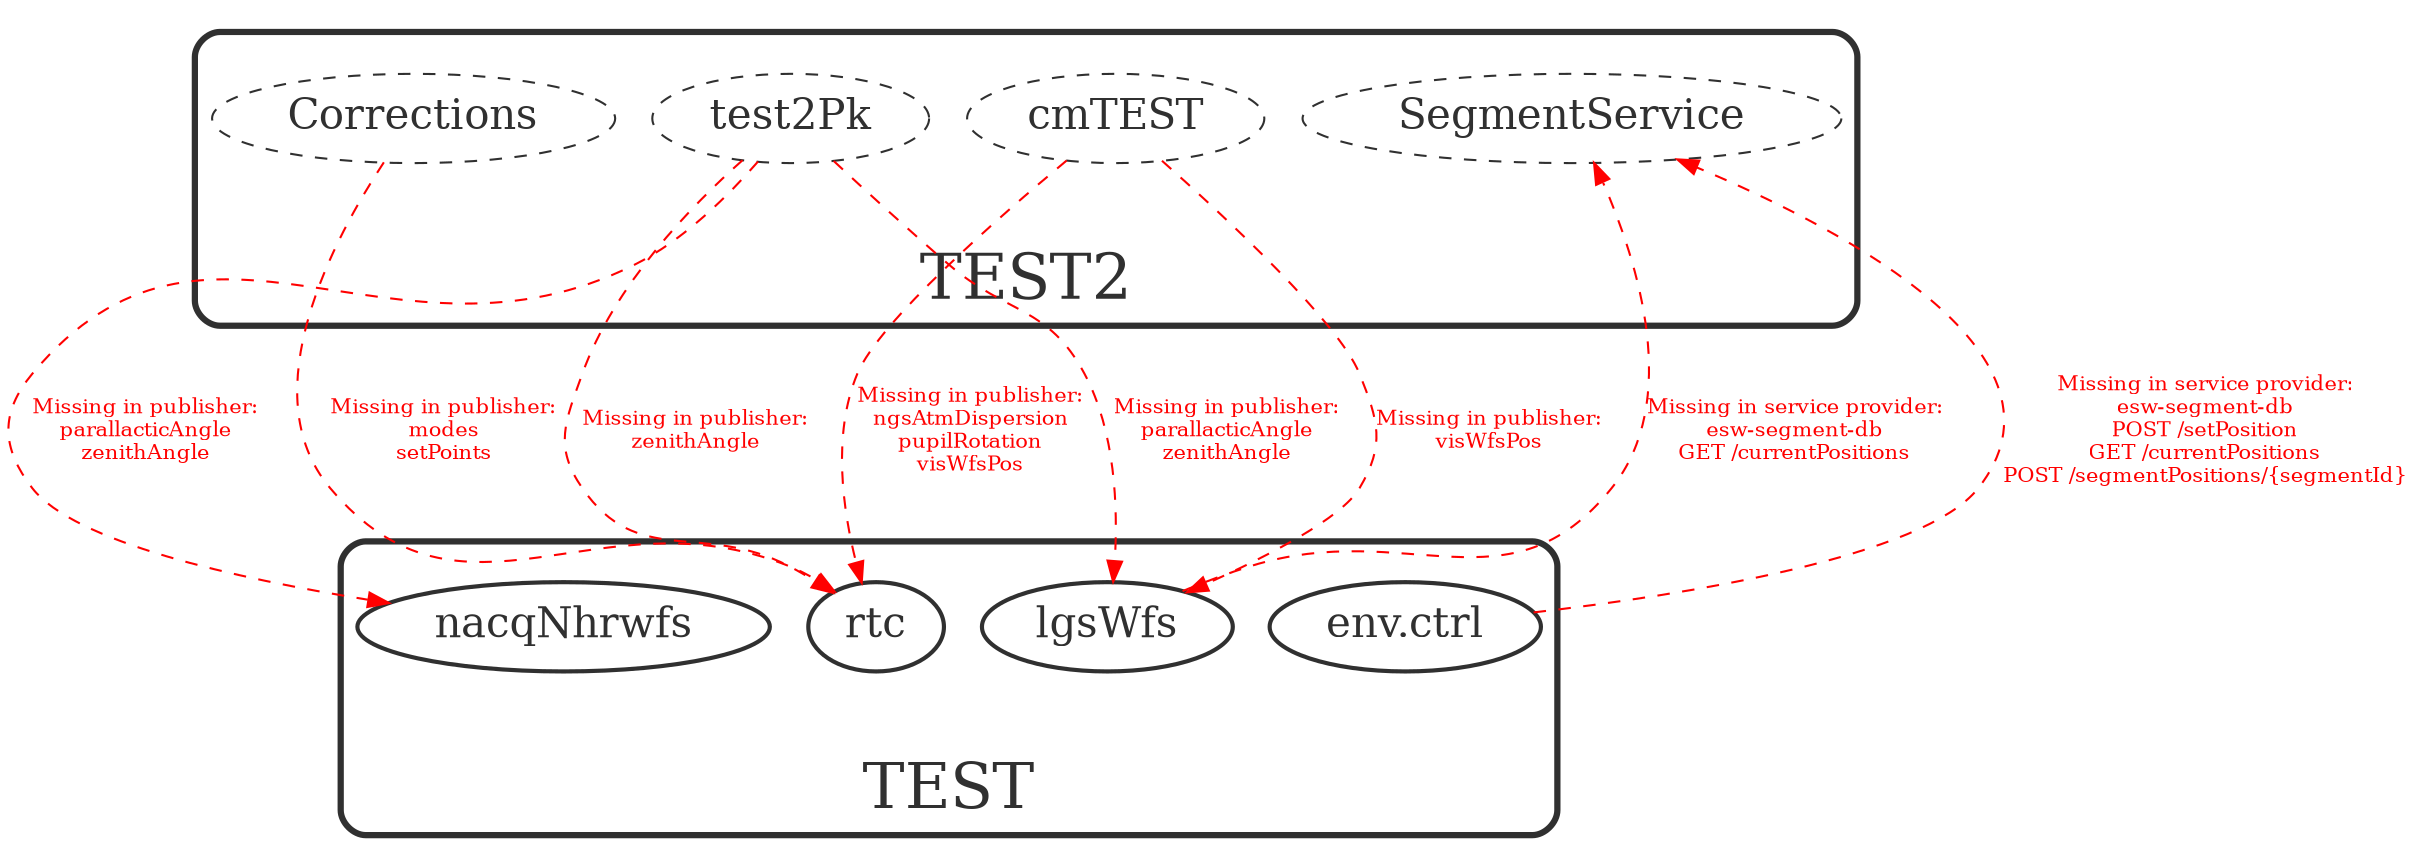 digraph icdviz {
	graph [layout = dot, splines = true, overlap = scale, ratio = 0.5]
	node [fontsize = 20]
	edge [fontsize = 10]
	"TEST2.test2Pk" -> "TEST.rtc" [color = red, fontcolor = red, style = dashed, label = "Missing in publisher:\nzenithAngle"]
	"TEST2.cmTEST" -> "TEST.lgsWfs" [color = red, fontcolor = red, style = dashed, label = "Missing in publisher:\nvisWfsPos"]
	"TEST.env.ctrl" -> "TEST2.SegmentService" [color = red, fontcolor = red, style = dashed, label = "Missing in service provider:\nesw-segment-db
POST /setPosition
GET /currentPositions
POST /segmentPositions/{segmentId}"]
	"TEST2.test2Pk" -> "TEST.lgsWfs" [color = red, fontcolor = red, style = dashed, label = "Missing in publisher:\nparallacticAngle\nzenithAngle"]
	"TEST2.test2Pk" -> "TEST.nacqNhrwfs" [color = red, fontcolor = red, style = dashed, label = "Missing in publisher:\nparallacticAngle\nzenithAngle"]
	"TEST2.Corrections" -> "TEST.rtc" [color = red, fontcolor = red, style = dashed, label = "Missing in publisher:\nmodes\nsetPoints"]
	"TEST2.cmTEST" -> "TEST.rtc" [color = red, fontcolor = red, style = dashed, label = "Missing in publisher:\nngsAtmDispersion\npupilRotation\nvisWfsPos"]
	"TEST.lgsWfs" -> "TEST2.SegmentService" [color = red, fontcolor = red, style = dashed, label = "Missing in service provider:\nesw-segment-db
GET /currentPositions"]
	subgraph cluster_TEST {
		label = TEST
		color = gray19
		fontcolor = gray19
		fontsize = 30
		style = rounded
		penwidth = 3
		labelloc = b
		"TEST.lgsWfs" [label = lgsWfs, color = gray19, fontcolor = gray19, style = bold]
		"TEST.rtc" [label = rtc, color = gray19, fontcolor = gray19, style = bold]
		"TEST.nacqNhrwfs" [label = nacqNhrwfs, color = gray19, fontcolor = gray19, style = bold]
		"TEST.env.ctrl" [label = "env.ctrl", color = gray19, fontcolor = gray19, style = bold]
	}
	subgraph cluster_TEST2 {
		label = TEST2
		color = gray19
		fontcolor = gray19
		fontsize = 30
		style = rounded
		penwidth = 3
		labelloc = b
		"TEST2.Corrections" [label = Corrections, color = gray19, fontcolor = gray19, style = dashed]
		"TEST2.cmTEST" [label = cmTEST, color = gray19, fontcolor = gray19, style = dashed]
		"TEST2.test2Pk" [label = test2Pk, color = gray19, fontcolor = gray19, style = dashed]
		"TEST2.SegmentService" [label = SegmentService, color = gray19, fontcolor = gray19, style = dashed]
	}
}